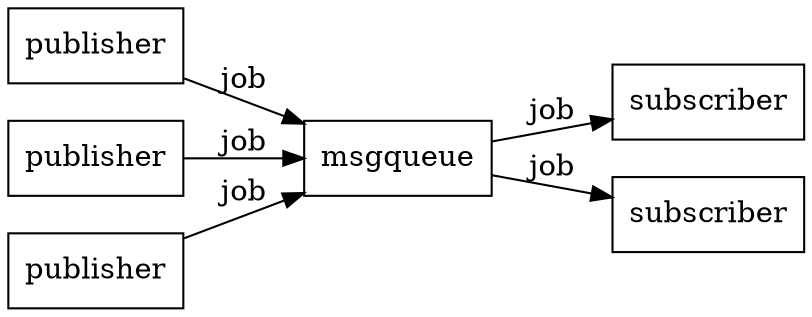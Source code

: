 digraph msgqueue {
  node[shape="rect"];
  rankdir=LR;

  p1[label="publisher"];
  p2[label="publisher"];
  p3[label="publisher"];
  c1[label="subscriber"];
  c2[label="subscriber"];

  queue[label="msgqueue"];

  p1 -> queue [label="job"];
  p2 -> queue [label="job"];
  p3 -> queue [label="job"];
  queue -> c1 [label="job"];
  queue -> c2 [label="job"];
}
